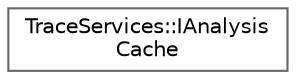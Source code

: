 digraph "Graphical Class Hierarchy"
{
 // INTERACTIVE_SVG=YES
 // LATEX_PDF_SIZE
  bgcolor="transparent";
  edge [fontname=Helvetica,fontsize=10,labelfontname=Helvetica,labelfontsize=10];
  node [fontname=Helvetica,fontsize=10,shape=box,height=0.2,width=0.4];
  rankdir="LR";
  Node0 [id="Node000000",label="TraceServices::IAnalysis\lCache",height=0.2,width=0.4,color="grey40", fillcolor="white", style="filled",URL="$df/d62/classTraceServices_1_1IAnalysisCache.html",tooltip="Analysis cache."];
}
